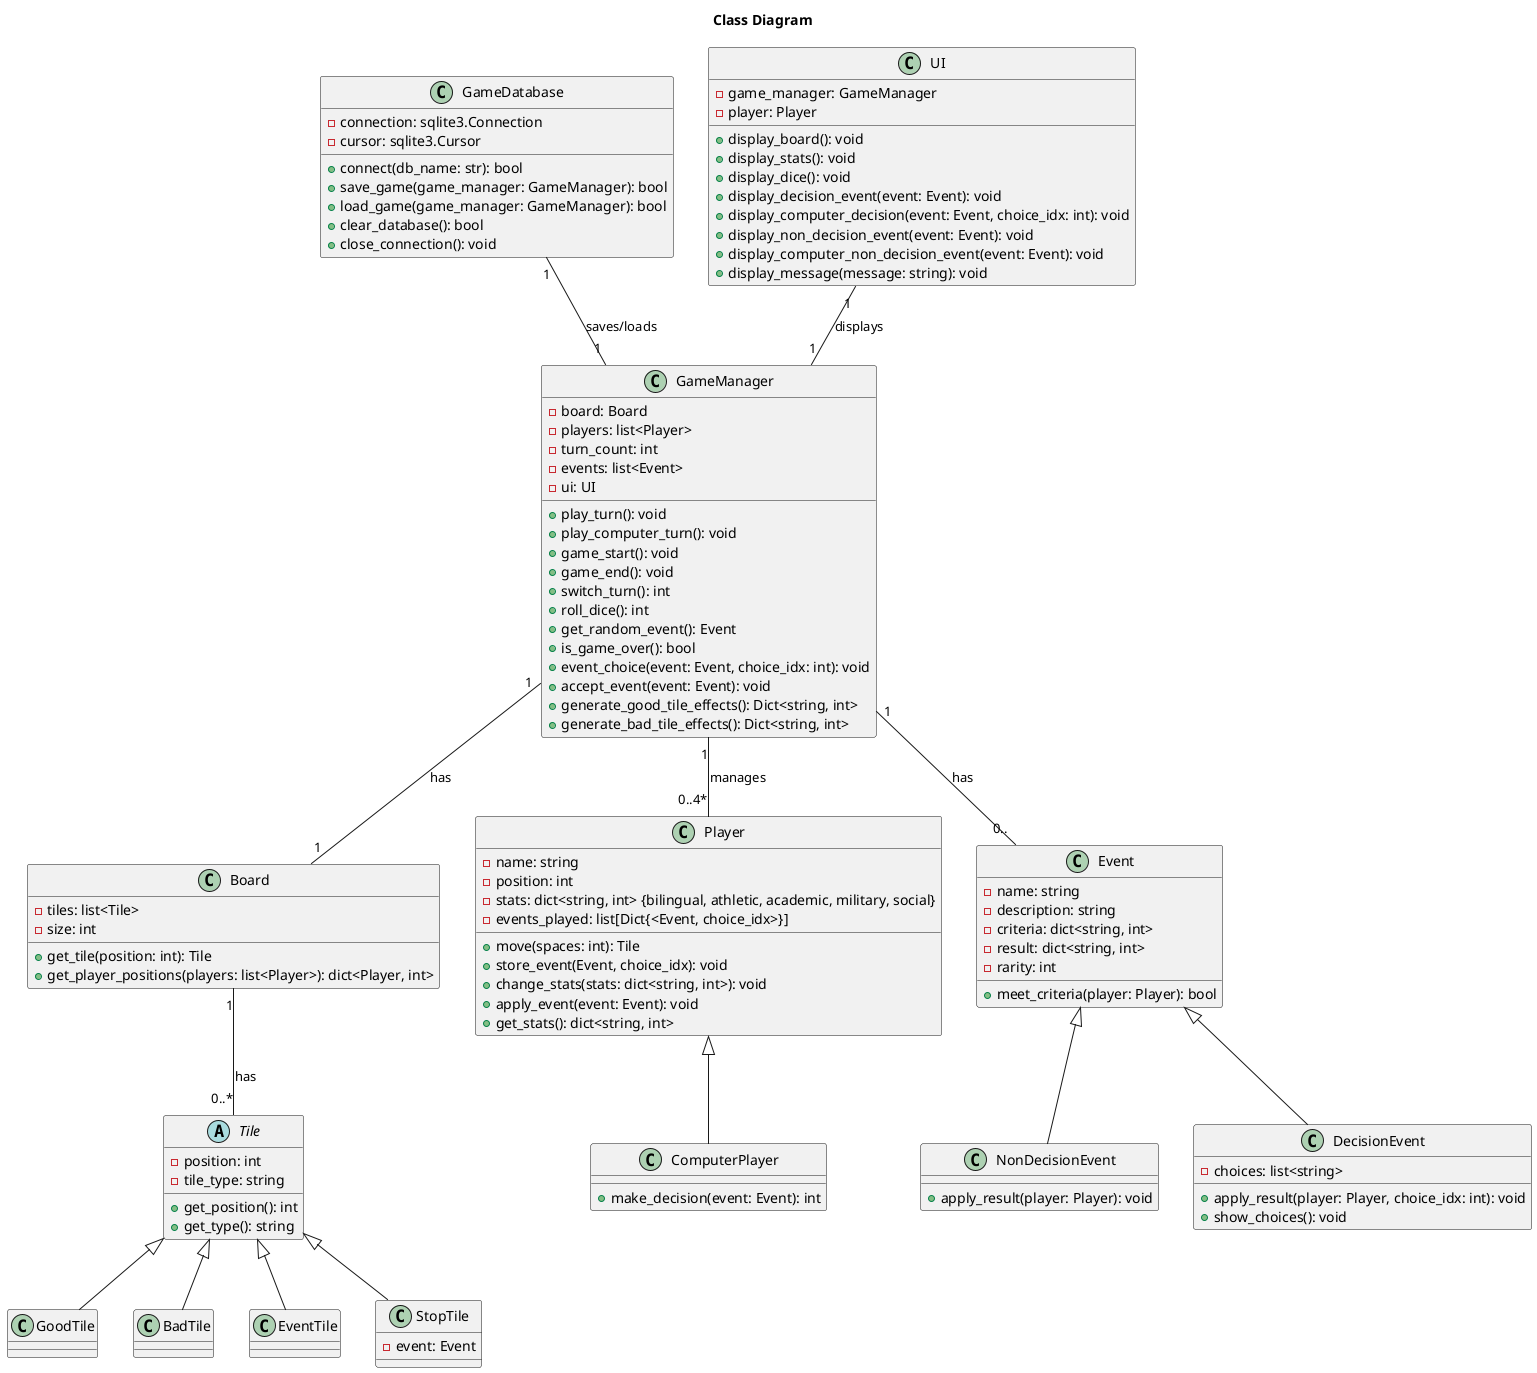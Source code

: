 @startuml class_diagram
title "Class Diagram"
' skinparam shadowing false
' skinparam classAttributeIconSize 0

class GameDatabase {
    
    - connection: sqlite3.Connection
    - cursor: sqlite3.Cursor

    + connect(db_name: str): bool
    + save_game(game_manager: GameManager): bool
    + load_game(game_manager: GameManager): bool
    + clear_database(): bool
    + close_connection(): void

}

class Board {

    - tiles: list<Tile>
    - size: int

    + get_tile(position: int): Tile
    + get_player_positions(players: list<Player>): dict<Player, int>
}

abstract class Tile {

    - position: int
    - tile_type: string

    + get_position(): int
    + get_type(): string
}

class GoodTile {
}

class BadTile {
}

class EventTile {
}

class StopTile {
    - event: Event

}

class Player {

    - name: string
    - position: int
    - stats: dict<string, int> {bilingual, athletic, academic, military, social}
    - events_played: list[Dict{<Event, choice_idx>}]

    + move(spaces: int): Tile
    + store_event(Event, choice_idx): void
    + change_stats(stats: dict<string, int>): void
    + apply_event(event: Event): void
    + get_stats(): dict<string, int>

}

class ComputerPlayer {

    + make_decision(event: Event): int
}

class Event {

    - name: string
    - description: string
    - criteria: dict<string, int>
    - result: dict<string, int>
    - rarity: int

    + meet_criteria(player: Player): bool
}

class NonDecisionEvent {

    + apply_result(player: Player): void
}

class DecisionEvent {
    - choices: list<string>

    + apply_result(player: Player, choice_idx: int): void
    + show_choices(): void
}


class GameManager {

    - board: Board
    - players: list<Player>
    - turn_count: int
    - events: list<Event>
    - ui: UI

    + play_turn(): void
    + play_computer_turn(): void
    + game_start(): void
    + game_end(): void
    + switch_turn(): int
    + roll_dice(): int
    + get_random_event(): Event
    + is_game_over(): bool
    + event_choice(event: Event, choice_idx: int): void
    + accept_event(event: Event): void
    + generate_good_tile_effects(): Dict<string, int>
    + generate_bad_tile_effects(): Dict<string, int>
}

class UI {

    - game_manager: GameManager
    - player: Player

    + display_board(): void
    + display_stats(): void
    + display_dice(): void
    + display_decision_event(event: Event): void
    + display_computer_decision(event: Event, choice_idx: int): void
    + display_non_decision_event(event: Event): void
    + display_computer_non_decision_event(event: Event): void
    + display_message(message: string): void
}


' Relationships

Board "1" -- "0..*" Tile : "has"
GameDatabase "1" -- "1" GameManager : "saves/loads"
GameManager "1" -- "0..4*" Player : "manages"
GameManager "1" -- "1" Board : "has"
GameManager "1" -- "0.." Event : "has"
UI "1" -- "1" GameManager : "displays"
Tile <|-- GoodTile
Tile <|-- BadTile
Tile <|-- EventTile
Tile <|-- StopTile
Event <|-- NonDecisionEvent
Event <|-- DecisionEvent
Player <|-- ComputerPlayer


@enduml